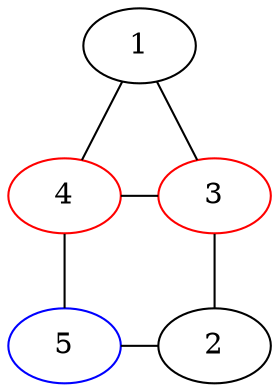 graph {
  1 -- 4 -- 3;
  1 -- 3 -- 2;
  4 -- 5 -- 2;

  {
    rank="same";
    3;
    4;

  }


  {
    rank="same";
    2;
    5;

  }

  3 [color="red"];
  4 [color="red"];
  5 [color="blue"];

}
